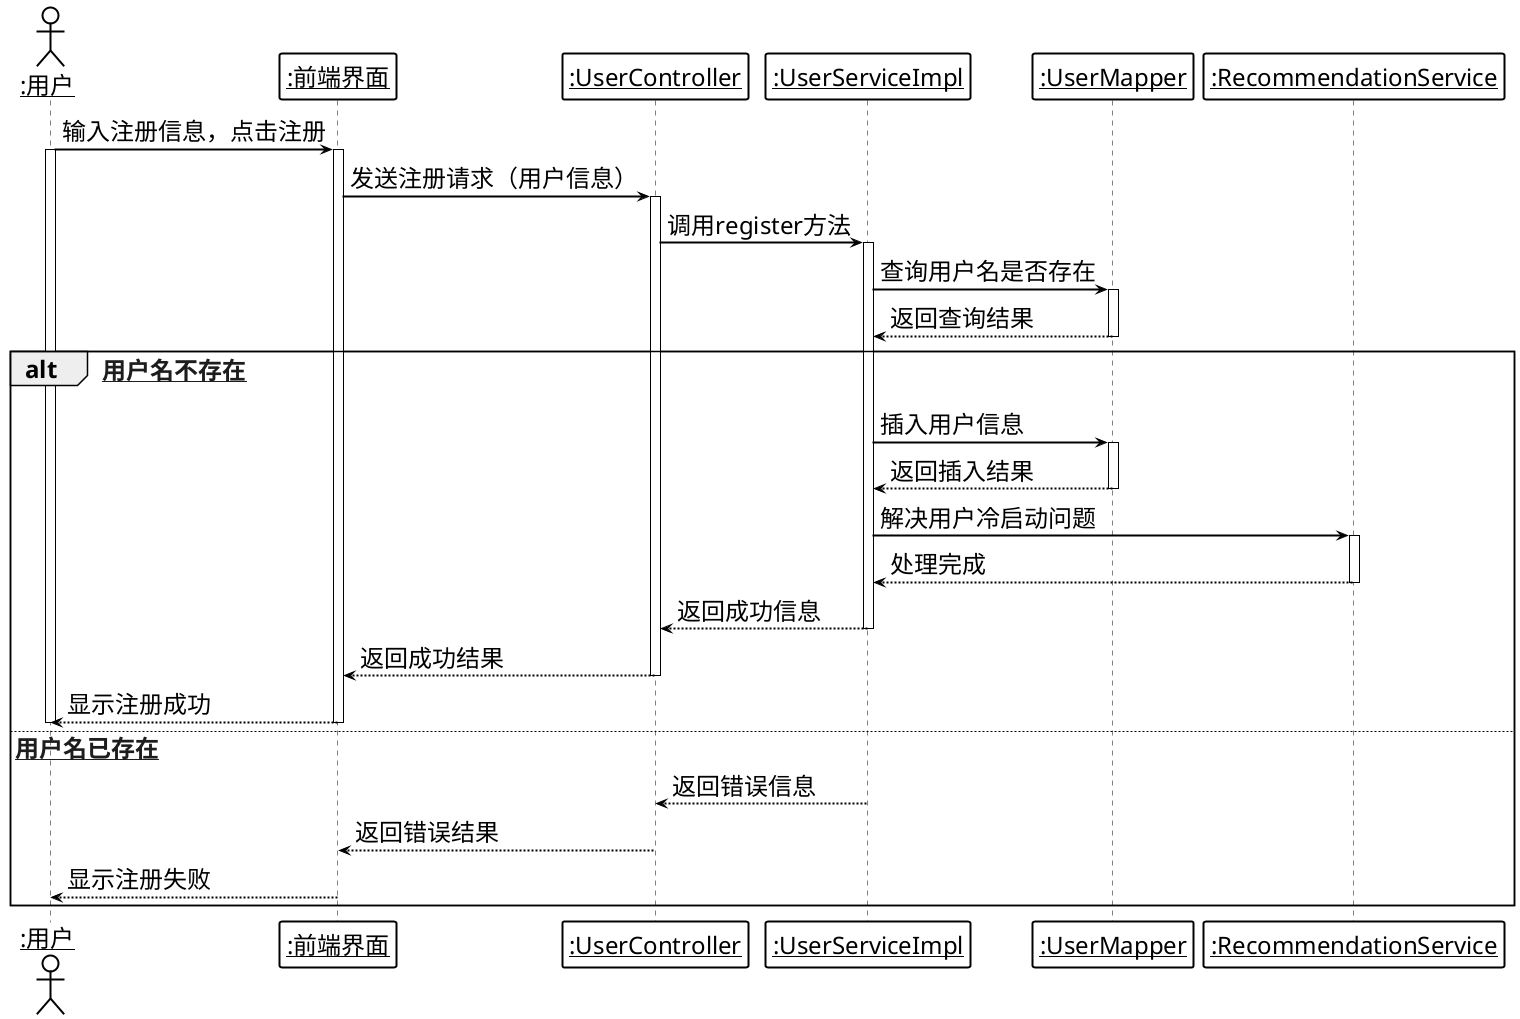 @startuml

' 字体设置（小四号宋体≈12px，取消粗体）
skinparam defaultFontName "FangSong_GB2312"
skinparam defaultFontSize 24px
skinparam defaultFontStyle plain
skinparam monospacedFontName "Times New Roman"
skinparam monospacedFontSize 24px
skinparam monospacedFontStyle plain

' 强制单色模式，移除所有颜色
skinparam monochrome true

' 移除参与者和对象框的背景颜色
skinparam sequence {
    ParticipantBackgroundColor transparent  # 参与者背景透明
    ActorBackgroundColor transparent        # 角色背景透明
    BoxBackgroundColor transparent          # 框背景透明

    ArrowColor #000000
    LifeLineBorderColor #000000
    ParticipantBorderColor #000000
    ActorBorderColor #000000

    ArrowThickness 2.0
    LifeLineBorderThickness 2.0
    ParticipantBorderThickness 2.0
    ActorBorderThickness 2.0

    LoopBorderColor transparent
    LoopBackgroundColor transparent
    LoopTextColor #000000

    ' 条件分支颜色配置
    AltBorderColor #000000      # alt分支边框颜色
    AltBackgroundColor transparent  # alt分支背景透明
    AltTextColor #000000       # alt分支文本颜色
    OptBorderColor #000000      # opt分支边框颜色
    OptBackgroundColor transparent  # opt分支背景透明
    OptTextColor #000000       # opt分支文本颜色
}



actor "<u>:用户</u>" as User
participant "<u>:前端界面</u>" as Frontend
participant "<u>:UserController</u>" as Controller
participant "<u>:UserServiceImpl</u>" as Service
participant "<u>:UserMapper</u>" as Mapper
participant "<u>:RecommendationService</u>" as Recommendation

User -> Frontend: 输入注册信息，点击注册
activate Frontend
activate User

Frontend -> Controller: 发送注册请求（用户信息）
activate Controller

Controller -> Service: 调用register方法
activate Service

Service -> Mapper: 查询用户名是否存在
activate Mapper
Mapper --> Service: 返回查询结果
deactivate Mapper

alt [用户名不存在]
    Service -> Mapper: 插入用户信息
    activate Mapper
    Mapper --> Service: 返回插入结果
    deactivate Mapper

    Service -> Recommendation: 解决用户冷启动问题
    activate Recommendation
    Recommendation --> Service: 处理完成
    deactivate Recommendation

    Service --> Controller: 返回成功信息
    deactivate Service

    Controller --> Frontend: 返回成功结果
    deactivate Controller

    Frontend --> User: 显示注册成功
    deactivate Frontend
    deactivate User
else [用户名已存在]
    Service --> Controller: 返回错误信息
    deactivate Service

    Controller --> Frontend: 返回错误结果
    deactivate Controller

    Frontend --> User: 显示注册失败
    deactivate Frontend
    deactivate User
end

@enduml